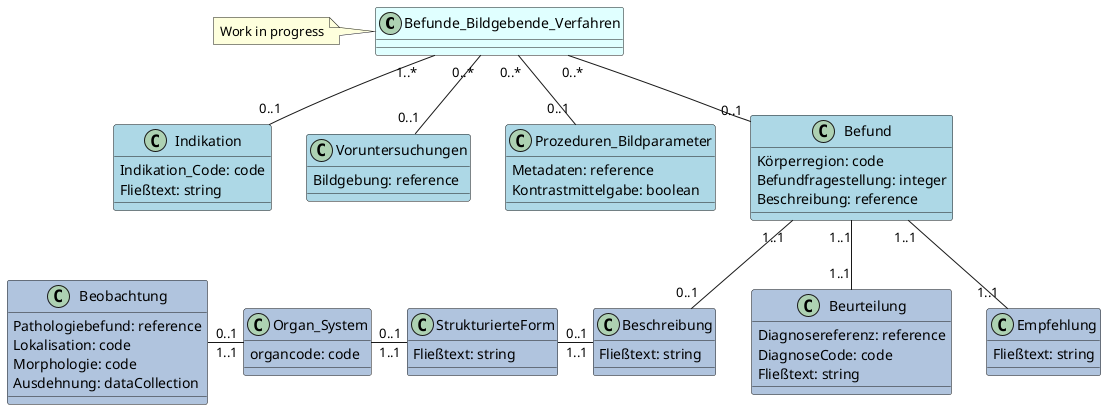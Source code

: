@startuml "Kleines-Modell-1"

class Befunde_Bildgebende_Verfahren #LightCyan {
}
note left: Work in progress

class Indikation #LightBlue {
    Indikation_Code: code
    Fließtext: string
}

class Voruntersuchungen #LightBlue {
    Bildgebung: reference
}

class Prozeduren_Bildparameter #LightBlue {
    Metadaten: reference
    Kontrastmittelgabe: boolean
}

class Befund #LightBlue {
    Körperregion: code
    Befundfragestellung: integer
    Beschreibung: reference
}

class Beschreibung #LightSteelBlue {
    Fließtext: string
}

class StrukturierteForm #LightSteelBlue {
    Fließtext: string
}

class Organ_System #LightSteelBlue {
    organcode: code
}

class Beobachtung #LightSteelBlue {
    Pathologiebefund: reference
    Lokalisation: code
    Morphologie: code 
    Ausdehnung: dataCollection  
}

class Beurteilung #LightSteelBlue {
    Diagnosereferenz: reference
    DiagnoseCode: code
    Fließtext: string
}

class Empfehlung #LightSteelBlue {
    Fließtext: string 
}

Befunde_Bildgebende_Verfahren "1..*" -- "0..1" Indikation
Befunde_Bildgebende_Verfahren "0..*" -- "0..1" Voruntersuchungen
Befunde_Bildgebende_Verfahren "0..*" -- "0..1" Prozeduren_Bildparameter
Befunde_Bildgebende_Verfahren "0..*" -- "0..1" Befund

Befund "1..1" -- "0..1" Beschreibung
Befund "1..1" -- "1..1" Beurteilung
Befund "1..1" -- "1..1" Empfehlung

Beschreibung "1..1" --left "0..1" StrukturierteForm
StrukturierteForm "1..1" --left "0..1" Organ_System
Organ_System "1..1" --left "0..1" Beobachtung